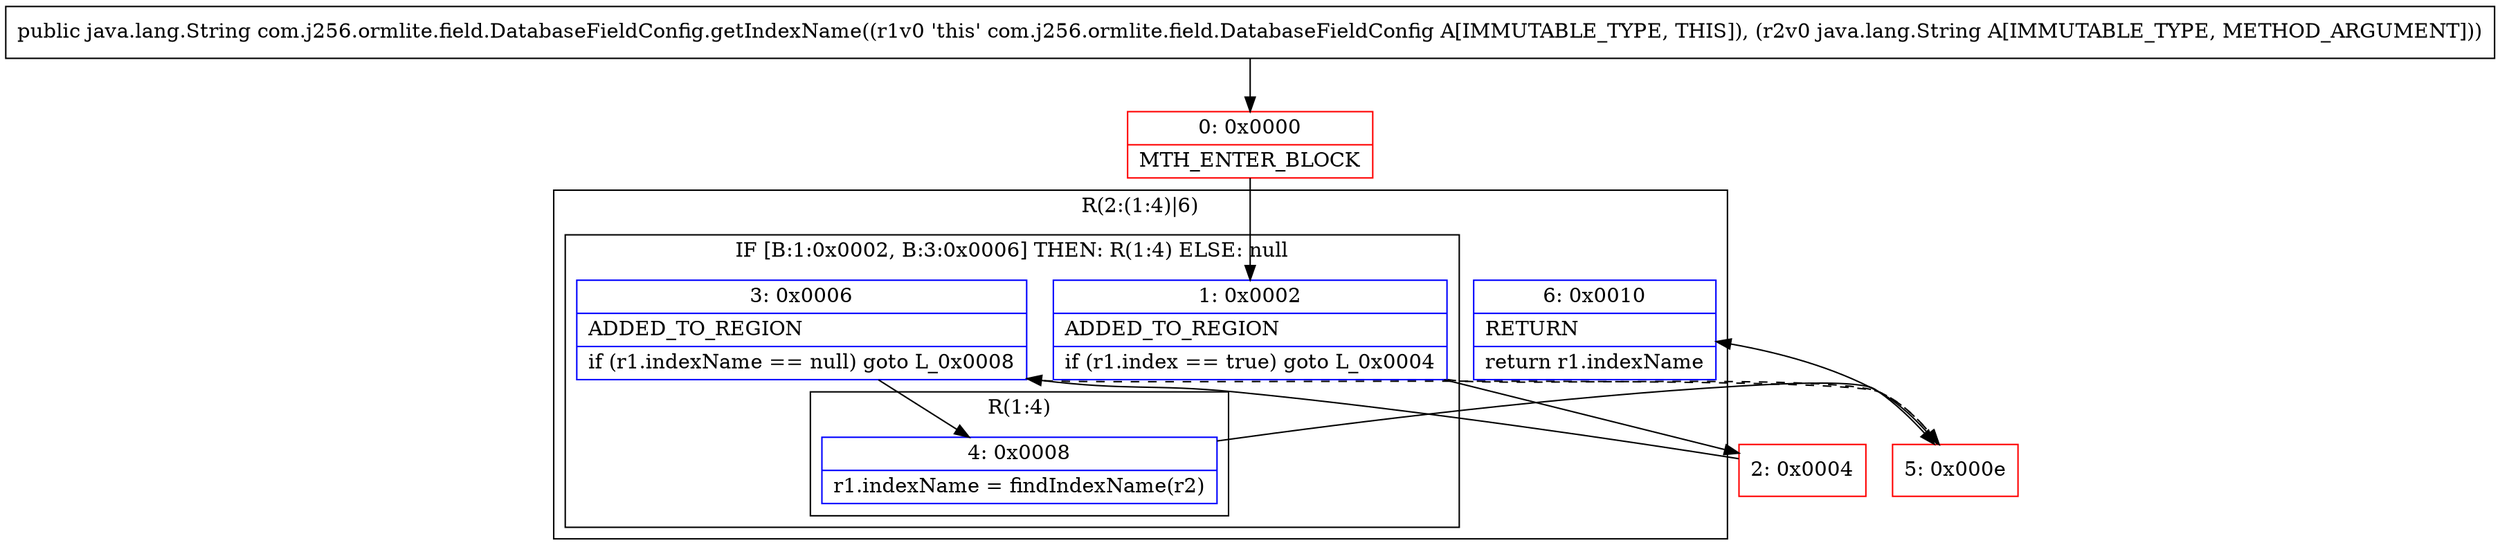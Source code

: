 digraph "CFG forcom.j256.ormlite.field.DatabaseFieldConfig.getIndexName(Ljava\/lang\/String;)Ljava\/lang\/String;" {
subgraph cluster_Region_723747653 {
label = "R(2:(1:4)|6)";
node [shape=record,color=blue];
subgraph cluster_IfRegion_301880829 {
label = "IF [B:1:0x0002, B:3:0x0006] THEN: R(1:4) ELSE: null";
node [shape=record,color=blue];
Node_1 [shape=record,label="{1\:\ 0x0002|ADDED_TO_REGION\l|if (r1.index == true) goto L_0x0004\l}"];
Node_3 [shape=record,label="{3\:\ 0x0006|ADDED_TO_REGION\l|if (r1.indexName == null) goto L_0x0008\l}"];
subgraph cluster_Region_359589968 {
label = "R(1:4)";
node [shape=record,color=blue];
Node_4 [shape=record,label="{4\:\ 0x0008|r1.indexName = findIndexName(r2)\l}"];
}
}
Node_6 [shape=record,label="{6\:\ 0x0010|RETURN\l|return r1.indexName\l}"];
}
Node_0 [shape=record,color=red,label="{0\:\ 0x0000|MTH_ENTER_BLOCK\l}"];
Node_2 [shape=record,color=red,label="{2\:\ 0x0004}"];
Node_5 [shape=record,color=red,label="{5\:\ 0x000e}"];
MethodNode[shape=record,label="{public java.lang.String com.j256.ormlite.field.DatabaseFieldConfig.getIndexName((r1v0 'this' com.j256.ormlite.field.DatabaseFieldConfig A[IMMUTABLE_TYPE, THIS]), (r2v0 java.lang.String A[IMMUTABLE_TYPE, METHOD_ARGUMENT])) }"];
MethodNode -> Node_0;
Node_1 -> Node_2;
Node_1 -> Node_5[style=dashed];
Node_3 -> Node_4;
Node_3 -> Node_5[style=dashed];
Node_4 -> Node_5;
Node_0 -> Node_1;
Node_2 -> Node_3;
Node_5 -> Node_6;
}

